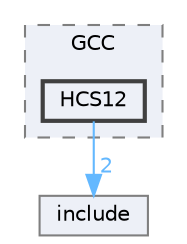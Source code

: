 digraph "D:/Projects/Raspberrypi_pico/pico_freertos_final/freertos_pico2/pico_freertos/FreeRTOS-Kernel/portable/GCC/HCS12"
{
 // LATEX_PDF_SIZE
  bgcolor="transparent";
  edge [fontname=Helvetica,fontsize=10,labelfontname=Helvetica,labelfontsize=10];
  node [fontname=Helvetica,fontsize=10,shape=box,height=0.2,width=0.4];
  compound=true
  subgraph clusterdir_d47f747b1f9f69e8b995df24b56b1471 {
    graph [ bgcolor="#edf0f7", pencolor="grey50", label="GCC", fontname=Helvetica,fontsize=10 style="filled,dashed", URL="dir_d47f747b1f9f69e8b995df24b56b1471.html",tooltip=""]
  dir_fe8c5aaaf5ddba62082825a3af639389 [label="HCS12", fillcolor="#edf0f7", color="grey25", style="filled,bold", URL="dir_fe8c5aaaf5ddba62082825a3af639389.html",tooltip=""];
  }
  dir_c69ece34c3f150cb2c6f1098178b172a [label="include", fillcolor="#edf0f7", color="grey50", style="filled", URL="dir_c69ece34c3f150cb2c6f1098178b172a.html",tooltip=""];
  dir_fe8c5aaaf5ddba62082825a3af639389->dir_c69ece34c3f150cb2c6f1098178b172a [headlabel="2", labeldistance=1.5 headhref="dir_000120_000125.html" href="dir_000120_000125.html" color="steelblue1" fontcolor="steelblue1"];
}
